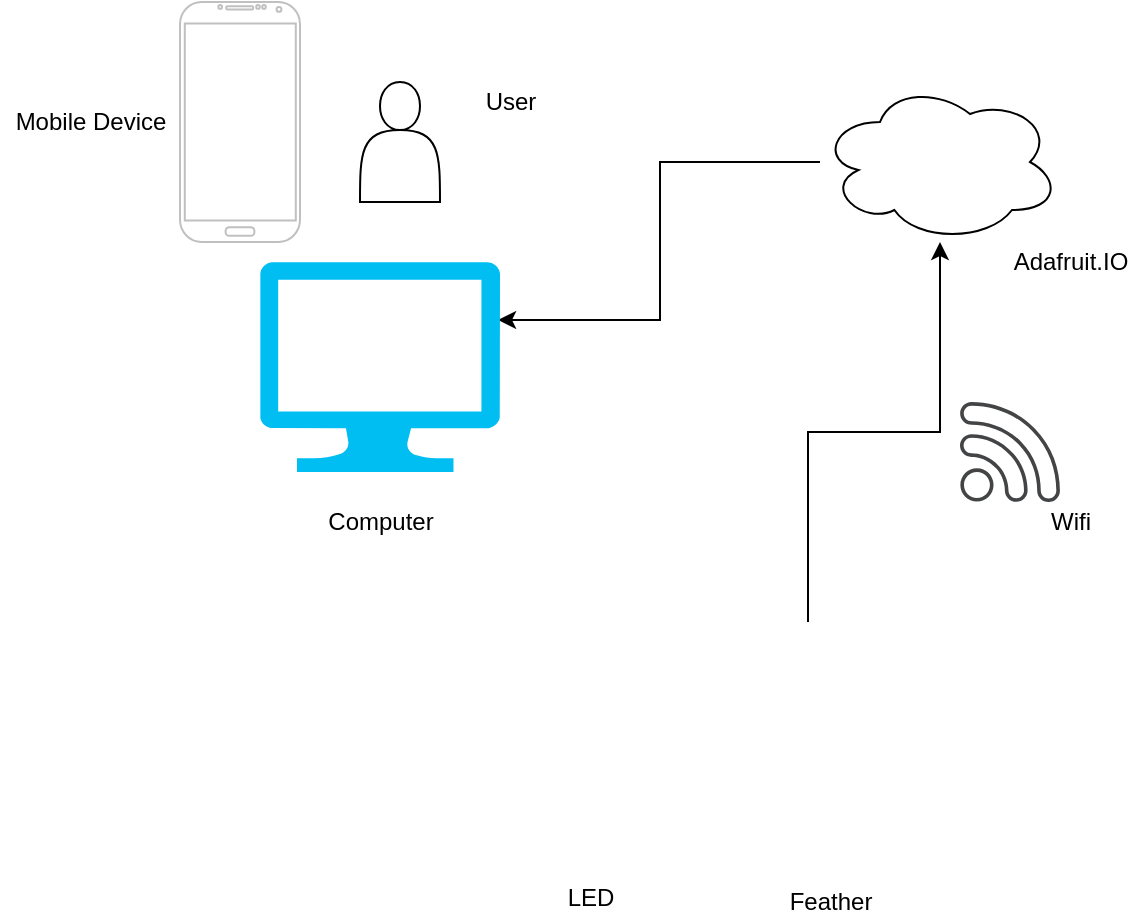 <mxfile version="14.4.2" type="github">
  <diagram id="dk-bPTm1i8ZCfOnBSjS7" name="Page-1">
    <mxGraphModel dx="934" dy="566" grid="1" gridSize="10" guides="1" tooltips="1" connect="1" arrows="1" fold="1" page="1" pageScale="1" pageWidth="850" pageHeight="1100" math="0" shadow="0">
      <root>
        <mxCell id="0" />
        <mxCell id="1" parent="0" />
        <mxCell id="KIs6ITmIUEooXbLYzClT-1" value="" style="shape=image;html=1;verticalAlign=top;verticalLabelPosition=bottom;labelBackgroundColor=#ffffff;imageAspect=0;aspect=fixed;image=https://cdn2.iconfinder.com/data/icons/electronic-13/480/6-electronic-led-icon-2-128.png" vertex="1" parent="1">
          <mxGeometry x="290" y="390" width="108" height="108" as="geometry" />
        </mxCell>
        <mxCell id="KIs6ITmIUEooXbLYzClT-3" value="" style="shape=actor;whiteSpace=wrap;html=1;" vertex="1" parent="1">
          <mxGeometry x="220" y="110" width="40" height="60" as="geometry" />
        </mxCell>
        <mxCell id="KIs6ITmIUEooXbLYzClT-4" value="" style="verticalLabelPosition=bottom;verticalAlign=top;html=1;shadow=0;dashed=0;strokeWidth=1;shape=mxgraph.android.phone2;strokeColor=#c0c0c0;" vertex="1" parent="1">
          <mxGeometry x="130" y="70" width="60" height="120" as="geometry" />
        </mxCell>
        <mxCell id="KIs6ITmIUEooXbLYzClT-10" style="edgeStyle=orthogonalEdgeStyle;rounded=0;orthogonalLoop=1;jettySize=auto;html=1;" edge="1" parent="1" source="KIs6ITmIUEooXbLYzClT-5" target="KIs6ITmIUEooXbLYzClT-7">
          <mxGeometry relative="1" as="geometry" />
        </mxCell>
        <mxCell id="KIs6ITmIUEooXbLYzClT-5" value="" style="shape=image;html=1;verticalAlign=top;verticalLabelPosition=bottom;labelBackgroundColor=#ffffff;imageAspect=0;aspect=fixed;image=https://cdn1.iconfinder.com/data/icons/electronics-glyph-24/24/integrated_circuit_computer_chip_electronic_circuit_ic_silicon_chip-128.png" vertex="1" parent="1">
          <mxGeometry x="380" y="380" width="128" height="128" as="geometry" />
        </mxCell>
        <mxCell id="KIs6ITmIUEooXbLYzClT-11" style="edgeStyle=orthogonalEdgeStyle;rounded=0;orthogonalLoop=1;jettySize=auto;html=1;entryX=0.992;entryY=0.276;entryDx=0;entryDy=0;entryPerimeter=0;" edge="1" parent="1" source="KIs6ITmIUEooXbLYzClT-7" target="KIs6ITmIUEooXbLYzClT-12">
          <mxGeometry relative="1" as="geometry" />
        </mxCell>
        <mxCell id="KIs6ITmIUEooXbLYzClT-7" value="" style="ellipse;shape=cloud;whiteSpace=wrap;html=1;" vertex="1" parent="1">
          <mxGeometry x="450" y="110" width="120" height="80" as="geometry" />
        </mxCell>
        <mxCell id="KIs6ITmIUEooXbLYzClT-9" value="" style="pointerEvents=1;shadow=0;dashed=0;html=1;strokeColor=none;fillColor=#434445;aspect=fixed;labelPosition=center;verticalLabelPosition=bottom;verticalAlign=top;align=center;outlineConnect=0;shape=mxgraph.vvd.wi_fi;" vertex="1" parent="1">
          <mxGeometry x="520" y="270" width="50" height="50" as="geometry" />
        </mxCell>
        <mxCell id="KIs6ITmIUEooXbLYzClT-12" value="" style="verticalLabelPosition=bottom;html=1;verticalAlign=top;align=center;strokeColor=none;fillColor=#00BEF2;shape=mxgraph.azure.computer;pointerEvents=1;" vertex="1" parent="1">
          <mxGeometry x="170" y="200" width="120" height="105" as="geometry" />
        </mxCell>
        <mxCell id="KIs6ITmIUEooXbLYzClT-13" value="Adafruit.IO" style="text;html=1;resizable=0;autosize=1;align=center;verticalAlign=middle;points=[];fillColor=none;strokeColor=none;rounded=0;" vertex="1" parent="1">
          <mxGeometry x="540" y="190" width="70" height="20" as="geometry" />
        </mxCell>
        <mxCell id="KIs6ITmIUEooXbLYzClT-14" value="Wifi" style="text;html=1;resizable=0;autosize=1;align=center;verticalAlign=middle;points=[];fillColor=none;strokeColor=none;rounded=0;" vertex="1" parent="1">
          <mxGeometry x="555" y="320" width="40" height="20" as="geometry" />
        </mxCell>
        <mxCell id="KIs6ITmIUEooXbLYzClT-15" value="Feather" style="text;html=1;resizable=0;autosize=1;align=center;verticalAlign=middle;points=[];fillColor=none;strokeColor=none;rounded=0;" vertex="1" parent="1">
          <mxGeometry x="425" y="510" width="60" height="20" as="geometry" />
        </mxCell>
        <mxCell id="KIs6ITmIUEooXbLYzClT-16" value="LED" style="text;html=1;resizable=0;autosize=1;align=center;verticalAlign=middle;points=[];fillColor=none;strokeColor=none;rounded=0;" vertex="1" parent="1">
          <mxGeometry x="315" y="508" width="40" height="20" as="geometry" />
        </mxCell>
        <mxCell id="KIs6ITmIUEooXbLYzClT-17" value="Computer" style="text;html=1;resizable=0;autosize=1;align=center;verticalAlign=middle;points=[];fillColor=none;strokeColor=none;rounded=0;" vertex="1" parent="1">
          <mxGeometry x="195" y="320" width="70" height="20" as="geometry" />
        </mxCell>
        <mxCell id="KIs6ITmIUEooXbLYzClT-18" value="User" style="text;html=1;resizable=0;autosize=1;align=center;verticalAlign=middle;points=[];fillColor=none;strokeColor=none;rounded=0;" vertex="1" parent="1">
          <mxGeometry x="275" y="110" width="40" height="20" as="geometry" />
        </mxCell>
        <mxCell id="KIs6ITmIUEooXbLYzClT-19" value="Mobile Device" style="text;html=1;resizable=0;autosize=1;align=center;verticalAlign=middle;points=[];fillColor=none;strokeColor=none;rounded=0;" vertex="1" parent="1">
          <mxGeometry x="40" y="120" width="90" height="20" as="geometry" />
        </mxCell>
      </root>
    </mxGraphModel>
  </diagram>
</mxfile>
